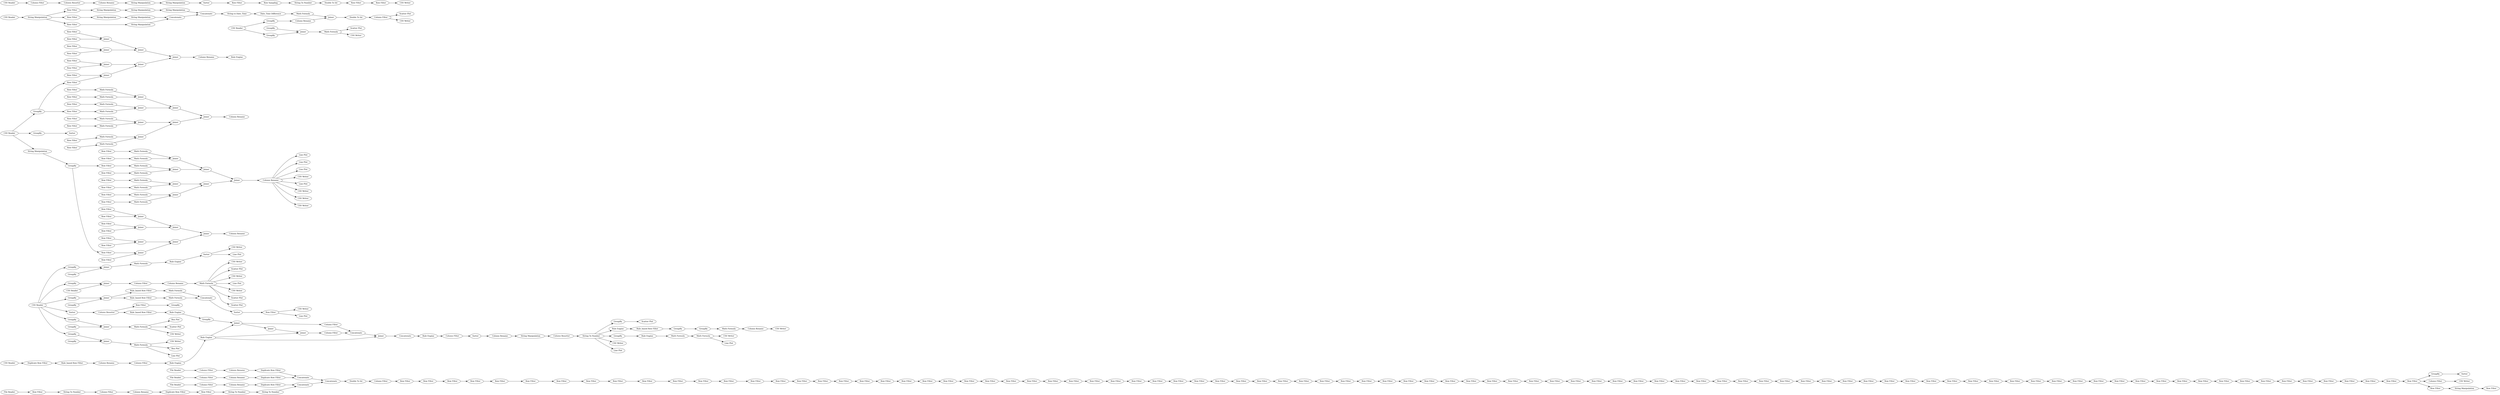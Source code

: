digraph {
	"-229229188134726436_47" [label=Concatenate]
	"-229229188134726436_46" [label=Concatenate]
	"765358837623582794_250" [label="CSV Writer"]
	"-4724093781898150895_187" [label="Row Filter"]
	"-7626620693856852469_167" [label="Row Filter"]
	"-4724093781898150895_161" [label="Row Filter"]
	"765358837623582794_173" [label="Line Plot"]
	"-229229188134726436_63" [label="String To Number"]
	"-229229188134726436_45" [label=Concatenate]
	"-4724093781898150895_116" [label="Row Filter"]
	"-4724093781898150895_166" [label="Row Filter"]
	"7787588454778006063_132" [label="String Manipulation"]
	"1078696851759360302_198" [label="Math Formula"]
	"-229229188134726436_34" [label="Duplicate Row Filter"]
	"-7805279756813602104_227" [label=Joiner]
	"6136900212189447658_196" [label=GroupBy]
	"-7805279756813602104_60" [label="Rule_based Row Filter"]
	"-5006117615100796900_190" [label="Math Formula"]
	"-5006117615100796900_184" [label="Column Rename"]
	"-7626620693856852469_165" [label="Row Filter"]
	"1135801732825736152_174" [label=GroupBy]
	"-4724093781898150895_173" [label="Row Filter"]
	"-5006117615100796900_166" [label="Row Filter"]
	"-5006117615100796900_187" [label="Math Formula"]
	"-5006117615100796900_176" [label=Joiner]
	"-229229188134726436_19" [label="Column Rename"]
	"1392802923649823503_191" [label="Math Formula"]
	"1392802923649823503_179" [label=Joiner]
	"765358837623582794_218" [label="Scatter Plot"]
	"-4724093781898150895_103" [label="Row Filter"]
	"8674137318175688605_198" [label="Math Formula"]
	"1392802923649823503_175" [label=Joiner]
	"-7626620693856852469_181" [label="Row Filter"]
	"-4724093781898150895_110" [label="Row Filter"]
	"1392802923649823503_168" [label="Row Filter"]
	"1078696851759360302_194" [label=GroupBy]
	"-7805279756813602104_63" [label="Column Filter"]
	"765358837623582794_245" [label="CSV Writer"]
	"765358837623582794_217" [label=GroupBy]
	"-4724093781898150895_170" [label="Row Filter"]
	"7787588454778006063_143" [label="Date_Time Difference"]
	"7787588454778006063_139" [label="String Manipulation"]
	"765358837623582794_257" [label="CSV Writer"]
	"-4724093781898150895_150" [label="Row Filter"]
	"765358837623582794_137" [label="Box Plot"]
	"-6534894678161170804_112" [label="String Manipulation"]
	"-434415711031918513_176" [label=Joiner]
	"-434415711031918513_182" [label=Joiner]
	"-6534894678161170804_118" [label="Row Sampling"]
	"765358837623582794_231" [label=GroupBy]
	"-5006117615100796900_169" [label="Row Filter"]
	"7787588454778006063_140" [label="String Manipulation"]
	"-7805279756813602104_221" [label="Rule Engine"]
	"1078696851759360302_197" [label=Joiner]
	"765358837623582794_254" [label="CSV Writer"]
	"765358837623582794_201" [label="Scatter Plot"]
	"-4724093781898150895_122" [label="Row Filter"]
	"765358837623582794_12" [label="Line Plot"]
	"-4724093781898150895_130" [label="Row Filter"]
	"-4724093781898150895_107" [label="Row Filter"]
	"-7626620693856852469_178" [label=Joiner]
	"6136900212189447658_202" [label="Math Formula"]
	"-5006117615100796900_167" [label="Row Filter"]
	"-229229188134726436_12" [label="Duplicate Row Filter"]
	"765358837623582794_193" [label="CSV Reader"]
	"-434415711031918513_184" [label="Column Rename"]
	"765358837623582794_186" [label="Box Plot"]
	"-7603854179255397423_49" [label=GroupBy]
	"-5006117615100796900_192" [label="Math Formula"]
	"-6534894678161170804_114" [label="Row Filter"]
	"-7626620693856852469_182" [label=Joiner]
	"-4724093781898150895_160" [label="Row Filter"]
	"-7805279756813602104_4" [label="CSV Reader"]
	"8674137318175688605_196" [label=GroupBy]
	"-7805279756813602104_224" [label="Rule Engine"]
	"-4724093781898150895_100" [label="Row Filter"]
	"1392802923649823503_164" [label="Row Filter"]
	"-4724093781898150895_179" [label="Row Filter"]
	"1392802923649823503_183" [label=Joiner]
	"-4724093781898150895_156" [label="Row Filter"]
	"-6840006511687456626_148" [label=GroupBy]
	"6136900212189447658_194" [label=GroupBy]
	"-7626620693856852469_180" [label="Row Filter"]
	"1135801732825736152_175" [label=Sorter]
	"7696990924177493834_122" [label=GroupBy]
	"765358837623582794_232" [label="Rule Engine"]
	"-4724093781898150895_142" [label="Row Filter"]
	"765358837623582794_150" [label="Scatter Plot"]
	"-229229188134726436_40" [label="Column Rename"]
	"-434415711031918513_180" [label="Row Filter"]
	"1135801732825736152_112" [label="String Manipulation"]
	"1392802923649823503_176" [label=Joiner]
	"5765129449123285714_194" [label=GroupBy]
	"-434415711031918513_164" [label="Row Filter"]
	"765358837623582794_176" [label="Line Plot"]
	"-229229188134726436_4" [label="File Reader"]
	"-4724093781898150895_145" [label="Row Filter"]
	"7787588454778006063_142" [label="Math Formula"]
	"-229229188134726436_7" [label="File Reader"]
	"-4724093781898150895_147" [label="Row Filter"]
	"1392802923649823503_188" [label="Math Formula"]
	"-4724093781898150895_146" [label="Row Filter"]
	"1392802923649823503_167" [label="Row Filter"]
	"1078696851759360302_196" [label=GroupBy]
	"-7805279756813602104_223" [label="Rule Engine"]
	"1392802923649823503_185" [label="Math Formula"]
	"-5006117615100796900_188" [label="Math Formula"]
	"-6534894678161170804_119" [label="String Manipulation"]
	"-4724093781898150895_133" [label="Row Filter"]
	"-7805279756813602104_209" [label="String Manipulation"]
	"-434415711031918513_179" [label=Joiner]
	"1392802923649823503_166" [label="Row Filter"]
	"-4724093781898150895_176" [label="Row Filter"]
	"-4724093781898150895_188" [label="Row Filter"]
	"-4724093781898150895_182" [label="Row Filter"]
	"-7805279756813602104_57" [label="Row Filter"]
	"-6534894678161170804_117" [label="Double To Int"]
	"-5006117615100796900_175" [label=Joiner]
	"-4724093781898150895_143" [label="Row Filter"]
	"-6840006511687456626_161" [label="CSV Writer"]
	"7787588454778006063_134" [label=Concatenate]
	"765358837623582794_132" [label="Scatter Plot"]
	"-4724093781898150895_136" [label="Row Filter"]
	"765358837623582794_248" [label="CSV Writer"]
	"-229229188134726436_52" [label="Row Filter"]
	"-7805279756813602104_232" [label=Joiner]
	"-229229188134726436_37" [label="Column Filter"]
	"-229229188134726436_8" [label="File Reader"]
	"-7805279756813602104_40" [label=Joiner]
	"-4724093781898150895_141" [label="Row Filter"]
	"-5006117615100796900_186" [label="Math Formula"]
	"-6189970239818613067_196" [label=GroupBy]
	"-7805279756813602104_231" [label=Concatenate]
	"765358837623582794_230" [label="Rule_based Row Filter"]
	"-6840006511687456626_152" [label=Joiner]
	"-434415711031918513_183" [label=Joiner]
	"6136900212189447658_205" [label=Sorter]
	"-6840006511687456626_153" [label="Column Filter"]
	"-7805279756813602104_56" [label="Column Resorter"]
	"765358837623582794_247" [label="CSV Writer"]
	"-434415711031918513_175" [label=Joiner]
	"1392802923649823503_180" [label="Row Filter"]
	"-6534894678161170804_110" [label="Column Resorter"]
	"-4724093781898150895_165" [label="Row Filter"]
	"-4724093781898150895_167" [label="Row Filter"]
	"-7805279756813602104_18" [label=GroupBy]
	"-6534894678161170804_116" [label="String To Number"]
	"-4724093781898150895_118" [label="Row Filter"]
	"8674137318175688605_197" [label=Joiner]
	"-4724093781898150895_183" [label="Row Filter"]
	"1392802923649823503_186" [label="Math Formula"]
	"-7805279756813602104_17" [label=Sorter]
	"-7626620693856852469_168" [label="Row Filter"]
	"-229229188134726436_51" [label="String To Number"]
	"-434415711031918513_177" [label=Joiner]
	"7787588454778006063_137" [label="String Manipulation"]
	"-7805279756813602104_62" [label="Rule Engine"]
	"-7626620693856852469_177" [label=Joiner]
	"-229229188134726436_36" [label="Column Rename"]
	"-7805279756813602104_13" [label="Duplicate Row Filter"]
	"1392802923649823503_187" [label="Math Formula"]
	"1135801732825736152_139" [label=GroupBy]
	"-229229188134726436_53" [label="Double To Int"]
	"-7805279756813602104_54" [label="Column Rename"]
	"-4724093781898150895_175" [label="Row Filter"]
	"-7603854179255397423_15" [label=Sorter]
	"765358837623582794_163" [label="Line Plot"]
	"-7805279756813602104_16" [label=Concatenate]
	"7787588454778006063_138" [label="String Manipulation"]
	"765358837623582794_207" [label="String Manipulation"]
	"6136900212189447658_201" [label="Rule_based Row Filter"]
	"-6189970239818613067_197" [label="Rule Engine"]
	"-4724093781898150895_114" [label="Row Filter"]
	"-4724093781898150895_113" [label="Row Filter"]
	"1392802923649823503_177" [label=Joiner]
	"-4724093781898150895_121" [label="Row Filter"]
	"-4724093781898150895_186" [label="Row Filter"]
	"-5006117615100796900_165" [label="Row Filter"]
	"-229229188134726436_9" [label="File Reader"]
	"-4724093781898150895_129" [label="Row Filter"]
	"-434415711031918513_167" [label="Row Filter"]
	"7787588454778006063_130" [label="Row Filter"]
	"6136900212189447658_197" [label=Joiner]
	"-4724093781898150895_117" [label="Row Filter"]
	"-229229188134726436_55" [label="Column Filter"]
	"-4724093781898150895_181" [label="Row Filter"]
	"765358837623582794_239" [label="CSV Writer"]
	"-7805279756813602104_2" [label=Sorter]
	"-4724093781898150895_178" [label="Row Filter"]
	"765358837623582794_179" [label="Line Plot"]
	"765358837623582794_159" [label="Line Plot"]
	"-229229188134726436_64" [label="String To Number"]
	"-7626620693856852469_166" [label="Row Filter"]
	"765358837623582794_108" [label="CSV Reader"]
	"-434415711031918513_165" [label="Row Filter"]
	"-7626620693856852469_183" [label=Joiner]
	"765358837623582794_258" [label="CSV Writer"]
	"-4724093781898150895_191" [label="Row Filter"]
	"-6534894678161170804_111" [label=Sorter]
	"1392802923649823503_165" [label="Row Filter"]
	"765358837623582794_251" [label="CSV Writer"]
	"-4724093781898150895_169" [label="Row Filter"]
	"765358837623582794_238" [label="CSV Writer"]
	"8674137318175688605_194" [label=GroupBy]
	"765358837623582794_87" [label="CSV Writer"]
	"5765129449123285714_198" [label="Math Formula"]
	"-5006117615100796900_178" [label=Joiner]
	"765358837623582794_188" [label="CSV Writer"]
	"-4724093781898150895_155" [label="Row Filter"]
	"1078696851759360302_204" [label=Sorter]
	"6136900212189447658_203" [label="Math Formula"]
	"-4724093781898150895_189" [label="Row Filter"]
	"-434415711031918513_181" [label="Row Filter"]
	"-229229188134726436_32" [label="Column Rename"]
	"1392802923649823503_182" [label=Joiner]
	"-4724093781898150895_101" [label="Row Filter"]
	"7787588454778006063_131" [label="String Manipulation"]
	"-4724093781898150895_134" [label="Row Filter"]
	"-4404093445636366627_194" [label=GroupBy]
	"765358837623582794_206" [label="Row Filter"]
	"-434415711031918513_178" [label=Joiner]
	"1135801732825736152_141" [label=GroupBy]
	"-5006117615100796900_179" [label=Joiner]
	"-4724093781898150895_126" [label="Row Filter"]
	"7696990924177493834_131" [label=Joiner]
	"-7626620693856852469_184" [label="Column Rename"]
	"-6534894678161170804_120" [label="Row Filter"]
	"1078696851759360302_203" [label="Rule Engine"]
	"-4724093781898150895_139" [label="Row Filter"]
	"-4724093781898150895_148" [label="Row Filter"]
	"-4724093781898150895_132" [label="Row Filter"]
	"-5006117615100796900_189" [label="Math Formula"]
	"765358837623582794_234" [label=GroupBy]
	"-4724093781898150895_112" [label="Row Filter"]
	"-4724093781898150895_184" [label="Row Filter"]
	"1392802923649823503_189" [label="Math Formula"]
	"-229229188134726436_41" [label="Column Filter"]
	"-434415711031918513_169" [label="Row Filter"]
	"-4724093781898150895_125" [label="Row Filter"]
	"-4724093781898150895_111" [label="Row Filter"]
	"-4724093781898150895_105" [label="Row Filter"]
	"-4724093781898150895_102" [label="Row Filter"]
	"-4724093781898150895_162" [label="Row Filter"]
	"-4404093445636366627_198" [label="Math Formula"]
	"-5006117615100796900_185" [label="Math Formula"]
	"1392802923649823503_192" [label="Math Formula"]
	"-7805279756813602104_59" [label="Rule_based Row Filter"]
	"-229229188134726436_33" [label="Column Filter"]
	"-4724093781898150895_131" [label="Row Filter"]
	"-6534894678161170804_121" [label="Row Filter"]
	"7787588454778006063_126" [label="CSV Reader"]
	"-7805279756813602104_233" [label="Column Filter"]
	"-4724093781898150895_168" [label="Row Filter"]
	"765358837623582794_157" [label="Scatter Plot"]
	"-7805279756813602104_225" [label=Joiner]
	"-4724093781898150895_128" [label="Row Filter"]
	"-434415711031918513_166" [label="Row Filter"]
	"1392802923649823503_184" [label="Column Rename"]
	"-4724093781898150895_99" [label="Row Filter"]
	"-4724093781898150895_140" [label="Row Filter"]
	"-7805279756813602104_213" [label="String To Number"]
	"-4724093781898150895_172" [label="Row Filter"]
	"1392802923649823503_190" [label="Math Formula"]
	"5765129449123285714_197" [label=Joiner]
	"765358837623582794_236" [label="Column Rename"]
	"-5006117615100796900_181" [label="Row Filter"]
	"765358837623582794_259" [label="CSV Writer"]
	"6136900212189447658_199" [label="Row Filter"]
	"765358837623582794_104" [label="Column Filter"]
	"1392802923649823503_178" [label=Joiner]
	"-4724093781898150895_127" [label="Row Filter"]
	"-4724093781898150895_144" [label="Row Filter"]
	"-4724093781898150895_154" [label="Row Filter"]
	"-5006117615100796900_191" [label="Math Formula"]
	"-5006117615100796900_164" [label="Row Filter"]
	"-4724093781898150895_135" [label="Row Filter"]
	"-4724093781898150895_152" [label="Row Filter"]
	"-229229188134726436_38" [label="Duplicate Row Filter"]
	"-4724093781898150895_153" [label="Row Filter"]
	"765358837623582794_195" [label="Scatter Plot"]
	"-434415711031918513_168" [label="Row Filter"]
	"-6840006511687456626_151" [label="CSV Reader"]
	"-6189970239818613067_199" [label="Math Formula"]
	"765358837623582794_240" [label="CSV Writer"]
	"-4724093781898150895_174" [label="Row Filter"]
	"-7626620693856852469_164" [label="Row Filter"]
	"-4724093781898150895_164" [label="Row Filter"]
	"765358837623582794_205" [label="Row Filter"]
	"-229229188134726436_11" [label="Column Filter"]
	"1392802923649823503_181" [label="Row Filter"]
	"7696990924177493834_138" [label="Column Rename"]
	"-7626620693856852469_185" [label="Rule Engine"]
	"-7626620693856852469_169" [label="Row Filter"]
	"-5006117615100796900_180" [label="Row Filter"]
	"-4724093781898150895_157" [label="Row Filter"]
	"-4724093781898150895_163" [label="Row Filter"]
	"-6189970239818613067_198" [label="Math Formula"]
	"6136900212189447658_204" [label=Concatenate]
	"765358837623582794_235" [label="Math Formula"]
	"1135801732825736152_162" [label="CSV Reader"]
	"-4724093781898150895_124" [label="Row Filter"]
	"-4724093781898150895_120" [label="Row Filter"]
	"-7805279756813602104_230" [label="Column Filter"]
	"765358837623582794_158" [label="Scatter Plot"]
	"765358837623582794_60" [label="Line Plot"]
	"7787588454778006063_127" [label="String Manipulation"]
	"-6840006511687456626_154" [label="Column Rename"]
	"-4724093781898150895_180" [label="Row Filter"]
	"-4724093781898150895_119" [label="Row Filter"]
	"-4724093781898150895_123" [label="Row Filter"]
	"-7805279756813602104_228" [label="Column Filter"]
	"-4404093445636366627_196" [label=GroupBy]
	"-4724093781898150895_171" [label="Row Filter"]
	"-6534894678161170804_113" [label="Column Rename"]
	"-6840006511687456626_155" [label="Math Formula"]
	"-5006117615100796900_183" [label=Joiner]
	"-4724093781898150895_104" [label="Row Filter"]
	"-4724093781898150895_138" [label="Row Filter"]
	"6136900212189447658_200" [label="Rule_based Row Filter"]
	"1392802923649823503_169" [label="Row Filter"]
	"-7805279756813602104_61" [label="Column Rename"]
	"7696990924177493834_135" [label="Double To Int"]
	"5765129449123285714_196" [label=GroupBy]
	"-4724093781898150895_108" [label="Row Filter"]
	"765358837623582794_237" [label="CSV Writer"]
	"-7626620693856852469_179" [label=Joiner]
	"-4724093781898150895_106" [label="Row Filter"]
	"765358837623582794_192" [label="Line Plot"]
	"-5006117615100796900_168" [label="Row Filter"]
	"-4724093781898150895_137" [label="Row Filter"]
	"-7626620693856852469_175" [label=Joiner]
	"7787588454778006063_129" [label="Row Filter"]
	"765358837623582794_233" [label="CSV Writer"]
	"7787588454778006063_128" [label="Row Filter"]
	"765358837623582794_146" [label="Line Plot"]
	"-4724093781898150895_151" [label="Row Filter"]
	"7787588454778006063_133" [label=Concatenate]
	"765358837623582794_229" [label="Line Plot"]
	"-4724093781898150895_109" [label="Row Filter"]
	"7696990924177493834_136" [label="Column Filter"]
	"-4404093445636366627_197" [label=Joiner]
	"7787588454778006063_135" [label="String to Date_Time"]
	"-7626620693856852469_176" [label=Joiner]
	"-4724093781898150895_159" [label="Row Filter"]
	"-4724093781898150895_185" [label="Row Filter"]
	"-6534894678161170804_109" [label="Column Filter"]
	"-4724093781898150895_177" [label="Row Filter"]
	"-5006117615100796900_177" [label=Joiner]
	"-7805279756813602104_212" [label="Column Resorter"]
	"-229229188134726436_30" [label="Duplicate Row Filter"]
	"-229229188134726436_65" [label="Row Filter"]
	"765358837623582794_105" [label="CSV Writer"]
	"-7805279756813602104_58" [label=GroupBy]
	"-4724093781898150895_149" [label="Row Filter"]
	"-4724093781898150895_115" [label="Row Filter"]
	"-4724093781898150895_158" [label="Row Filter"]
	"-5006117615100796900_182" [label=Joiner]
	"-4724093781898150895_190" [label="Row Filter"]
	"765358837623582794_190" [label="CSV Reader"]
	"6136900212189447658_199" -> "765358837623582794_257"
	"7787588454778006063_139" -> "7787588454778006063_138"
	"-4724093781898150895_123" -> "-4724093781898150895_124"
	"7696990924177493834_135" -> "7696990924177493834_136"
	"-4724093781898150895_183" -> "-4724093781898150895_184"
	"1135801732825736152_139" -> "-5006117615100796900_164"
	"-5006117615100796900_168" -> "-5006117615100796900_189"
	"1078696851759360302_198" -> "1078696851759360302_203"
	"-7805279756813602104_13" -> "-7805279756813602104_60"
	"1392802923649823503_169" -> "1392802923649823503_190"
	"1392802923649823503_184" -> "765358837623582794_173"
	"-6840006511687456626_155" -> "765358837623582794_157"
	"-7626620693856852469_166" -> "-7626620693856852469_176"
	"1392802923649823503_191" -> "1392802923649823503_182"
	"8674137318175688605_196" -> "8674137318175688605_197"
	"1392802923649823503_175" -> "1392802923649823503_177"
	"1078696851759360302_197" -> "1078696851759360302_198"
	"-4724093781898150895_174" -> "-4724093781898150895_175"
	"-4724093781898150895_110" -> "-4724093781898150895_107"
	"-7626620693856852469_169" -> "-7626620693856852469_178"
	"-4724093781898150895_139" -> "-4724093781898150895_138"
	"5765129449123285714_198" -> "765358837623582794_195"
	"-6534894678161170804_113" -> "-6534894678161170804_112"
	"-229229188134726436_64" -> "-229229188134726436_45"
	"765358837623582794_108" -> "-6534894678161170804_109"
	"-434415711031918513_169" -> "-434415711031918513_178"
	"-7805279756813602104_232" -> "-7805279756813602104_16"
	"765358837623582794_190" -> "-7805279756813602104_2"
	"-229229188134726436_46" -> "-229229188134726436_47"
	"-7805279756813602104_40" -> "-7805279756813602104_225"
	"-4724093781898150895_152" -> "-4724093781898150895_153"
	"1392802923649823503_184" -> "765358837623582794_240"
	"-4724093781898150895_106" -> "-4724093781898150895_104"
	"5765129449123285714_196" -> "5765129449123285714_197"
	"-4724093781898150895_180" -> "-4724093781898150895_181"
	"7787588454778006063_131" -> "7787588454778006063_137"
	"-6534894678161170804_119" -> "-6534894678161170804_111"
	"7696990924177493834_131" -> "7696990924177493834_135"
	"-4724093781898150895_121" -> "-4724093781898150895_122"
	"765358837623582794_193" -> "7696990924177493834_122"
	"-4724093781898150895_171" -> "-4724093781898150895_172"
	"1392802923649823503_168" -> "1392802923649823503_189"
	"-7805279756813602104_63" -> "-7805279756813602104_17"
	"-7805279756813602104_62" -> "-7805279756813602104_63"
	"-7805279756813602104_231" -> "-7805279756813602104_232"
	"-4724093781898150895_100" -> "-4724093781898150895_101"
	"-7805279756813602104_57" -> "-7805279756813602104_58"
	"-4724093781898150895_191" -> "-7603854179255397423_49"
	"1135801732825736152_141" -> "-434415711031918513_164"
	"-5006117615100796900_189" -> "-5006117615100796900_178"
	"-229229188134726436_30" -> "-229229188134726436_46"
	"-4724093781898150895_142" -> "-4724093781898150895_141"
	"-4724093781898150895_124" -> "-4724093781898150895_125"
	"-4724093781898150895_147" -> "-4724093781898150895_149"
	"-4724093781898150895_177" -> "-4724093781898150895_178"
	"1078696851759360302_203" -> "1078696851759360302_204"
	"-7626620693856852469_177" -> "-7626620693856852469_183"
	"-229229188134726436_4" -> "-229229188134726436_52"
	"-4724093781898150895_168" -> "-4724093781898150895_169"
	"-7805279756813602104_213" -> "765358837623582794_217"
	"-4724093781898150895_107" -> "-4724093781898150895_106"
	"1135801732825736152_141" -> "1392802923649823503_164"
	"-5006117615100796900_187" -> "-5006117615100796900_176"
	"765358837623582794_207" -> "765358837623582794_206"
	"-4724093781898150895_153" -> "-4724093781898150895_155"
	"6136900212189447658_204" -> "6136900212189447658_205"
	"-434415711031918513_181" -> "-434415711031918513_182"
	"-4724093781898150895_162" -> "-4724093781898150895_163"
	"765358837623582794_230" -> "765358837623582794_234"
	"-5006117615100796900_185" -> "-5006117615100796900_175"
	"-6534894678161170804_114" -> "-6534894678161170804_118"
	"-7805279756813602104_4" -> "-7805279756813602104_13"
	"-229229188134726436_9" -> "-229229188134726436_37"
	"-434415711031918513_179" -> "-434415711031918513_183"
	"-4724093781898150895_112" -> "-4724093781898150895_113"
	"7787588454778006063_143" -> "7787588454778006063_142"
	"-434415711031918513_182" -> "-434415711031918513_179"
	"-4724093781898150895_105" -> "-4724093781898150895_109"
	"-434415711031918513_183" -> "-434415711031918513_184"
	"-434415711031918513_168" -> "-434415711031918513_178"
	"-6840006511687456626_153" -> "-6840006511687456626_154"
	"1392802923649823503_192" -> "1392802923649823503_182"
	"1392802923649823503_164" -> "1392802923649823503_185"
	"-7626620693856852469_182" -> "-7626620693856852469_179"
	"-229229188134726436_63" -> "-229229188134726436_64"
	"5765129449123285714_198" -> "765358837623582794_245"
	"8674137318175688605_194" -> "8674137318175688605_197"
	"-7805279756813602104_61" -> "-7805279756813602104_230"
	"-4724093781898150895_119" -> "-4724093781898150895_121"
	"-4724093781898150895_178" -> "-4724093781898150895_179"
	"-4724093781898150895_120" -> "-4724093781898150895_119"
	"1392802923649823503_184" -> "765358837623582794_179"
	"-229229188134726436_33" -> "-229229188134726436_32"
	"1078696851759360302_196" -> "1078696851759360302_197"
	"1392802923649823503_177" -> "1392802923649823503_183"
	"-7805279756813602104_40" -> "-7805279756813602104_233"
	"-6534894678161170804_109" -> "-6534894678161170804_110"
	"-434415711031918513_176" -> "-434415711031918513_177"
	"1392802923649823503_179" -> "1392802923649823503_183"
	"-7626620693856852469_180" -> "-7626620693856852469_182"
	"-6534894678161170804_112" -> "-6534894678161170804_119"
	"-4724093781898150895_131" -> "-4724093781898150895_130"
	"-7805279756813602104_233" -> "-7805279756813602104_231"
	"7787588454778006063_142" -> "7696990924177493834_131"
	"-4724093781898150895_127" -> "-4724093781898150895_134"
	"-6840006511687456626_155" -> "765358837623582794_158"
	"765358837623582794_190" -> "8674137318175688605_194"
	"-229229188134726436_11" -> "-229229188134726436_19"
	"-5006117615100796900_175" -> "-5006117615100796900_177"
	"-5006117615100796900_179" -> "-5006117615100796900_183"
	"-4724093781898150895_103" -> "-4724093781898150895_108"
	"-4724093781898150895_157" -> "-4724093781898150895_158"
	"-4724093781898150895_184" -> "-4724093781898150895_185"
	"-7805279756813602104_221" -> "-7805279756813602104_232"
	"-229229188134726436_32" -> "-229229188134726436_30"
	"-5006117615100796900_186" -> "-5006117615100796900_175"
	"-229229188134726436_51" -> "-229229188134726436_41"
	"-6189970239818613067_198" -> "-6189970239818613067_199"
	"-6189970239818613067_196" -> "-6189970239818613067_197"
	"-7626620693856852469_184" -> "-7626620693856852469_185"
	"-229229188134726436_36" -> "-229229188134726436_34"
	"1078696851759360302_204" -> "765358837623582794_258"
	"1392802923649823503_183" -> "1392802923649823503_184"
	"-7805279756813602104_213" -> "765358837623582794_60"
	"-6840006511687456626_151" -> "-6840006511687456626_152"
	"-4404093445636366627_198" -> "765358837623582794_186"
	"-229229188134726436_38" -> "-229229188134726436_65"
	"1392802923649823503_166" -> "1392802923649823503_187"
	"-7805279756813602104_209" -> "-7805279756813602104_212"
	"1392802923649823503_181" -> "1392802923649823503_192"
	"765358837623582794_104" -> "765358837623582794_105"
	"-229229188134726436_12" -> "-229229188134726436_45"
	"7787588454778006063_133" -> "7787588454778006063_134"
	"-229229188134726436_7" -> "-229229188134726436_11"
	"-5006117615100796900_164" -> "-5006117615100796900_185"
	"1078696851759360302_204" -> "765358837623582794_192"
	"-5006117615100796900_166" -> "-5006117615100796900_187"
	"-4724093781898150895_148" -> "-4724093781898150895_147"
	"-4724093781898150895_117" -> "-4724093781898150895_118"
	"-5006117615100796900_190" -> "-5006117615100796900_178"
	"1392802923649823503_167" -> "1392802923649823503_186"
	"-4724093781898150895_187" -> "-4724093781898150895_188"
	"6136900212189447658_205" -> "6136900212189447658_199"
	"-4724093781898150895_136" -> "-4724093781898150895_154"
	"1392802923649823503_176" -> "1392802923649823503_177"
	"-4724093781898150895_132" -> "-4724093781898150895_133"
	"765358837623582794_236" -> "765358837623582794_233"
	"1392802923649823503_165" -> "1392802923649823503_188"
	"-4724093781898150895_128" -> "-4724093781898150895_135"
	"-434415711031918513_180" -> "-434415711031918513_182"
	"-4724093781898150895_135" -> "-4724093781898150895_145"
	"-4724093781898150895_115" -> "-4724093781898150895_117"
	"-4724093781898150895_138" -> "-4724093781898150895_137"
	"7787588454778006063_126" -> "7787588454778006063_127"
	"5765129449123285714_197" -> "5765129449123285714_198"
	"-6840006511687456626_155" -> "765358837623582794_150"
	"-6534894678161170804_111" -> "-6534894678161170804_114"
	"-434415711031918513_178" -> "-434415711031918513_179"
	"7696990924177493834_138" -> "7696990924177493834_131"
	"-7603854179255397423_49" -> "-7603854179255397423_15"
	"-7626620693856852469_183" -> "-7626620693856852469_184"
	"-5006117615100796900_176" -> "-5006117615100796900_177"
	"6136900212189447658_200" -> "6136900212189447658_203"
	"-7805279756813602104_225" -> "-7805279756813602104_227"
	"-4724093781898150895_143" -> "-4724093781898150895_142"
	"7696990924177493834_122" -> "7696990924177493834_138"
	"-5006117615100796900_180" -> "-5006117615100796900_191"
	"-7805279756813602104_223" -> "-7805279756813602104_18"
	"-4724093781898150895_190" -> "-4724093781898150895_191"
	"-6840006511687456626_152" -> "-6840006511687456626_153"
	"-5006117615100796900_192" -> "-5006117615100796900_182"
	"7787588454778006063_127" -> "7787588454778006063_128"
	"-4724093781898150895_158" -> "-4724093781898150895_159"
	"-4724093781898150895_191" -> "765358837623582794_205"
	"-4724093781898150895_125" -> "-4724093781898150895_126"
	"6136900212189447658_194" -> "6136900212189447658_197"
	"-4724093781898150895_129" -> "-4724093781898150895_128"
	"1135801732825736152_174" -> "1135801732825736152_175"
	"-4724093781898150895_145" -> "-4724093781898150895_144"
	"-4724093781898150895_102" -> "-4724093781898150895_103"
	"1135801732825736152_162" -> "1135801732825736152_112"
	"1392802923649823503_184" -> "765358837623582794_238"
	"-229229188134726436_41" -> "-229229188134726436_40"
	"-5006117615100796900_181" -> "-5006117615100796900_192"
	"7787588454778006063_127" -> "7787588454778006063_130"
	"-7805279756813602104_56" -> "-7805279756813602104_57"
	"-229229188134726436_55" -> "-4724093781898150895_99"
	"765358837623582794_217" -> "765358837623582794_218"
	"-4724093781898150895_181" -> "-4724093781898150895_182"
	"-4724093781898150895_173" -> "-4724093781898150895_174"
	"-6840006511687456626_155" -> "765358837623582794_251"
	"-434415711031918513_166" -> "-434415711031918513_176"
	"1392802923649823503_180" -> "1392802923649823503_191"
	"-4724093781898150895_165" -> "-4724093781898150895_166"
	"-4724093781898150895_113" -> "-4724093781898150895_110"
	"1392802923649823503_186" -> "1392802923649823503_175"
	"-434415711031918513_175" -> "-434415711031918513_177"
	"-7805279756813602104_213" -> "-6189970239818613067_196"
	"1392802923649823503_190" -> "1392802923649823503_178"
	"8674137318175688605_198" -> "765358837623582794_137"
	"-4404093445636366627_194" -> "-4404093445636366627_197"
	"1135801732825736152_162" -> "1135801732825736152_174"
	"1392802923649823503_178" -> "1392802923649823503_179"
	"-434415711031918513_164" -> "-434415711031918513_175"
	"-7626620693856852469_165" -> "-7626620693856852469_176"
	"7787588454778006063_132" -> "7787588454778006063_139"
	"-4724093781898150895_169" -> "-4724093781898150895_170"
	"-7805279756813602104_16" -> "-7805279756813602104_62"
	"-6189970239818613067_199" -> "765358837623582794_229"
	"-5006117615100796900_167" -> "-5006117615100796900_186"
	"-7805279756813602104_54" -> "-7805279756813602104_209"
	"-434415711031918513_167" -> "-434415711031918513_175"
	"-7805279756813602104_230" -> "-7805279756813602104_224"
	"-6840006511687456626_154" -> "-6840006511687456626_155"
	"1392802923649823503_184" -> "765358837623582794_163"
	"-6534894678161170804_118" -> "-6534894678161170804_116"
	"-6189970239818613067_199" -> "765358837623582794_259"
	"-6840006511687456626_148" -> "-6840006511687456626_152"
	"-4724093781898150895_160" -> "-4724093781898150895_161"
	"-4724093781898150895_116" -> "-4724093781898150895_114"
	"7787588454778006063_137" -> "7787588454778006063_133"
	"-7805279756813602104_221" -> "-7805279756813602104_40"
	"-4724093781898150895_163" -> "-4724093781898150895_164"
	"-4404093445636366627_198" -> "765358837623582794_146"
	"765358837623582794_232" -> "765358837623582794_230"
	"765358837623582794_193" -> "5765129449123285714_194"
	"765358837623582794_190" -> "-4404093445636366627_194"
	"-7805279756813602104_60" -> "-7805279756813602104_61"
	"-4724093781898150895_170" -> "-4724093781898150895_171"
	"-229229188134726436_45" -> "-229229188134726436_47"
	"8674137318175688605_197" -> "8674137318175688605_198"
	"-4724093781898150895_191" -> "765358837623582794_104"
	"-4724093781898150895_186" -> "-4724093781898150895_187"
	"1135801732825736152_112" -> "1135801732825736152_141"
	"6136900212189447658_197" -> "6136900212189447658_200"
	"-7626620693856852469_164" -> "-7626620693856852469_175"
	"-6840006511687456626_155" -> "765358837623582794_254"
	"-5006117615100796900_183" -> "-5006117615100796900_184"
	"-7805279756813602104_212" -> "-7805279756813602104_213"
	"6136900212189447658_203" -> "6136900212189447658_204"
	"-229229188134726436_19" -> "-229229188134726436_12"
	"8674137318175688605_198" -> "765358837623582794_248"
	"765358837623582794_234" -> "765358837623582794_231"
	"-4724093781898150895_133" -> "-4724093781898150895_131"
	"-4724093781898150895_109" -> "-4724093781898150895_112"
	"-4724093781898150895_104" -> "-4724093781898150895_111"
	"765358837623582794_190" -> "1078696851759360302_194"
	"-6534894678161170804_116" -> "-6534894678161170804_117"
	"-4724093781898150895_101" -> "-4724093781898150895_102"
	"-7805279756813602104_18" -> "-7805279756813602104_40"
	"-4724093781898150895_134" -> "-4724093781898150895_132"
	"6136900212189447658_196" -> "6136900212189447658_197"
	"-6840006511687456626_155" -> "765358837623582794_159"
	"-7805279756813602104_224" -> "-7805279756813602104_221"
	"6136900212189447658_201" -> "6136900212189447658_202"
	"-4724093781898150895_188" -> "-4724093781898150895_189"
	"-4724093781898150895_126" -> "-4724093781898150895_127"
	"-4724093781898150895_175" -> "-4724093781898150895_176"
	"-4724093781898150895_150" -> "-4724093781898150895_151"
	"1392802923649823503_182" -> "1392802923649823503_179"
	"-5006117615100796900_177" -> "-5006117615100796900_183"
	"-4724093781898150895_164" -> "-4724093781898150895_165"
	"7696990924177493834_136" -> "765358837623582794_247"
	"1392802923649823503_184" -> "765358837623582794_239"
	"7787588454778006063_135" -> "7787588454778006063_143"
	"1135801732825736152_162" -> "1135801732825736152_139"
	"-229229188134726436_34" -> "-229229188134726436_46"
	"-4404093445636366627_198" -> "765358837623582794_250"
	"-229229188134726436_37" -> "-229229188134726436_36"
	"-434415711031918513_177" -> "-434415711031918513_183"
	"6136900212189447658_197" -> "6136900212189447658_201"
	"-7805279756813602104_59" -> "-7805279756813602104_223"
	"-7626620693856852469_168" -> "-7626620693856852469_178"
	"-7626620693856852469_181" -> "-7626620693856852469_182"
	"-229229188134726436_40" -> "-229229188134726436_38"
	"-7626620693856852469_175" -> "-7626620693856852469_177"
	"-4724093781898150895_166" -> "-4724093781898150895_167"
	"-4724093781898150895_155" -> "-4724093781898150895_156"
	"1392802923649823503_188" -> "1392802923649823503_176"
	"-6534894678161170804_121" -> "765358837623582794_188"
	"-5006117615100796900_188" -> "-5006117615100796900_176"
	"-4724093781898150895_151" -> "-4724093781898150895_152"
	"1078696851759360302_194" -> "1078696851759360302_197"
	"-4724093781898150895_111" -> "-4724093781898150895_116"
	"-5006117615100796900_169" -> "-5006117615100796900_190"
	"-229229188134726436_47" -> "-229229188134726436_53"
	"-4724093781898150895_176" -> "-4724093781898150895_177"
	"-4724093781898150895_149" -> "-4724093781898150895_150"
	"-7805279756813602104_227" -> "-7805279756813602104_228"
	"-7805279756813602104_213" -> "765358837623582794_232"
	"7787588454778006063_127" -> "7787588454778006063_129"
	"-4724093781898150895_108" -> "-4724093781898150895_105"
	"-4724093781898150895_189" -> "-4724093781898150895_190"
	"7696990924177493834_136" -> "765358837623582794_132"
	"765358837623582794_231" -> "765358837623582794_235"
	"-6189970239818613067_197" -> "-6189970239818613067_198"
	"-4404093445636366627_197" -> "-4404093445636366627_198"
	"-229229188134726436_52" -> "-229229188134726436_51"
	"1135801732825736152_139" -> "-7626620693856852469_164"
	"7787588454778006063_129" -> "7787588454778006063_140"
	"-7805279756813602104_17" -> "-7805279756813602104_54"
	"765358837623582794_190" -> "6136900212189447658_194"
	"-4724093781898150895_159" -> "-4724093781898150895_160"
	"-5006117615100796900_178" -> "-5006117615100796900_179"
	"-4724093781898150895_172" -> "-4724093781898150895_173"
	"6136900212189447658_199" -> "765358837623582794_12"
	"-7626620693856852469_179" -> "-7626620693856852469_183"
	"-4724093781898150895_141" -> "-4724093781898150895_140"
	"-6534894678161170804_117" -> "-6534894678161170804_120"
	"-229229188134726436_53" -> "-229229188134726436_55"
	"765358837623582794_235" -> "765358837623582794_236"
	"-6840006511687456626_155" -> "-6840006511687456626_161"
	"-229229188134726436_65" -> "-229229188134726436_63"
	"-7805279756813602104_56" -> "-7805279756813602104_59"
	"-5006117615100796900_165" -> "-5006117615100796900_188"
	"-434415711031918513_165" -> "-434415711031918513_176"
	"-7805279756813602104_221" -> "-7805279756813602104_227"
	"-4724093781898150895_114" -> "-4724093781898150895_115"
	"1392802923649823503_184" -> "765358837623582794_237"
	"-6534894678161170804_120" -> "-6534894678161170804_121"
	"-7805279756813602104_213" -> "765358837623582794_87"
	"-4724093781898150895_182" -> "-4724093781898150895_183"
	"-5006117615100796900_182" -> "-5006117615100796900_179"
	"-4724093781898150895_167" -> "-4724093781898150895_168"
	"7787588454778006063_130" -> "7787588454778006063_132"
	"7787588454778006063_140" -> "7787588454778006063_133"
	"-4724093781898150895_140" -> "-4724093781898150895_139"
	"1392802923649823503_189" -> "1392802923649823503_178"
	"-229229188134726436_8" -> "-229229188134726436_33"
	"7787588454778006063_134" -> "7787588454778006063_135"
	"-4724093781898150895_130" -> "-4724093781898150895_129"
	"-6534894678161170804_110" -> "-6534894678161170804_113"
	"-7805279756813602104_2" -> "-7805279756813602104_56"
	"-4724093781898150895_185" -> "-4724093781898150895_186"
	"-4724093781898150895_144" -> "-4724093781898150895_143"
	"-4724093781898150895_154" -> "-4724093781898150895_146"
	"6136900212189447658_202" -> "6136900212189447658_204"
	"-4724093781898150895_137" -> "-4724093781898150895_136"
	"1392802923649823503_185" -> "1392802923649823503_175"
	"-5006117615100796900_191" -> "-5006117615100796900_182"
	"-7626620693856852469_178" -> "-7626620693856852469_179"
	"-4724093781898150895_156" -> "-4724093781898150895_157"
	"-4724093781898150895_161" -> "-4724093781898150895_162"
	"-7805279756813602104_228" -> "-7805279756813602104_231"
	"-4404093445636366627_196" -> "-4404093445636366627_197"
	"-7626620693856852469_176" -> "-7626620693856852469_177"
	"5765129449123285714_194" -> "5765129449123285714_197"
	"1392802923649823503_184" -> "765358837623582794_176"
	"765358837623582794_205" -> "765358837623582794_207"
	"-4724093781898150895_99" -> "-4724093781898150895_100"
	"7787588454778006063_138" -> "7787588454778006063_134"
	"7787588454778006063_128" -> "7787588454778006063_131"
	"-4724093781898150895_118" -> "-4724093781898150895_120"
	"-4724093781898150895_179" -> "-4724093781898150895_180"
	"-7626620693856852469_167" -> "-7626620693856852469_175"
	"765358837623582794_190" -> "-6840006511687456626_148"
	"-4724093781898150895_122" -> "-4724093781898150895_123"
	"-4724093781898150895_146" -> "-4724093781898150895_148"
	"8674137318175688605_198" -> "765358837623582794_201"
	"1392802923649823503_187" -> "1392802923649823503_176"
	rankdir=LR
}
